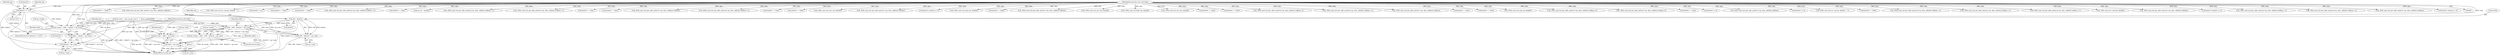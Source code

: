digraph "0_radare2_bbb4af56003c1afdad67af0c4339267ca38b1017@pointer" {
"1001162" [label="(Call,data[1] <= 127)"];
"1000267" [label="(MethodParameterIn,const ut8 *data)"];
"1001167" [label="(Call,op->jump = addr + data[1] + op->size)"];
"1001171" [label="(Call,addr + data[1] + op->size)"];
"1001173" [label="(Call,data[1] + op->size)"];
"1001188" [label="(Call,256 - data[1])"];
"1001185" [label="(Call,addr - (256 - data[1]) + op->size)"];
"1001181" [label="(Call,op->jump = addr - (256 - data[1]) + op->size)"];
"1001196" [label="(Call,op->fail = addr + op->size)"];
"1001200" [label="(Call,addr + op->size)"];
"1001187" [label="(Call,(256 - data[1]) + op->size)"];
"1001415" [label="(Call,data[0] == 0xa9)"];
"1001189" [label="(Literal,256)"];
"1000662" [label="(Call,_6502_anal_esil_get_addr_pattern1 (op, data, addrbuf, buffsize))"];
"1000992" [label="(Call,_6502_anal_esil_inc_reg (op, data[0], \"-\"))"];
"1001310" [label="(Call,data[2] << 8)"];
"1001185" [label="(Call,addr - (256 - data[1]) + op->size)"];
"1001181" [label="(Call,op->jump = addr - (256 - data[1]) + op->size)"];
"1001063" [label="(Call,data[0] == 0xe0)"];
"1000267" [label="(MethodParameterIn,const ut8 *data)"];
"1001198" [label="(Identifier,op)"];
"1001194" [label="(Identifier,op)"];
"1001182" [label="(Call,op->jump)"];
"1001171" [label="(Call,addr + data[1] + op->size)"];
"1001018" [label="(Call,data[0] == 0xc9)"];
"1001576" [label="(Call,_6502_anal_esil_get_addr_pattern3 (op, data, addrbuf, buffsize, 'x'))"];
"1000789" [label="(Call,data[0] == 0x4a)"];
"1001172" [label="(Identifier,addr)"];
"1000306" [label="(Call,op->id = data[0])"];
"1000847" [label="(Call,_6502_anal_esil_get_addr_pattern2 (op, data, addrbuf, buffsize, 'x'))"];
"1000266" [label="(MethodParameterIn,ut64 addr)"];
"1000918" [label="(Call,_6502_anal_esil_get_addr_pattern2 (op, data, addrbuf, buffsize, 'x'))"];
"1000833" [label="(Call,data[0] == 0x2a)"];
"1001174" [label="(Call,data[1])"];
"1001187" [label="(Call,(256 - data[1]) + op->size)"];
"1001201" [label="(Identifier,addr)"];
"1001202" [label="(Call,op->size)"];
"1000746" [label="(Call,data[0] == 0x0a)"];
"1001162" [label="(Call,data[1] <= 127)"];
"1001533" [label="(Call,_6502_anal_esil_get_addr_pattern1 (op, data, addrbuf, buffsize))"];
"1001197" [label="(Call,op->fail)"];
"1001188" [label="(Call,256 - data[1])"];
"1000890" [label="(Call,_6502_anal_esil_get_addr_pattern2 (op, data, addrbuf, buffsize, 'x'))"];
"1001456" [label="(Call,data[0] == 0xa2)"];
"1000876" [label="(Call,data[0] == 0x6a)"];
"1001661" [label="(Call,_6502_anal_esil_mov (op, data[0]))"];
"1001409" [label="(Call,_6502_anal_esil_get_addr_pattern1 (op, data, addrbuf, buffsize))"];
"1001226" [label="(Call,data[1] | data[2] << 8)"];
"1001196" [label="(Call,op->fail = addr + op->size)"];
"1001612" [label="(Call,_6502_anal_esil_push (op, data[0]))"];
"1000527" [label="(Call,data[0] == 0x69)"];
"1001012" [label="(Call,_6502_anal_esil_get_addr_pattern1 (op, data, addrbuf, buffsize))"];
"1001200" [label="(Call,addr + op->size)"];
"1001161" [label="(ControlStructure,if (data[1] <= 127))"];
"1001705" [label="(Call,_6502_anal_esil_mov (op, data[0]))"];
"1000479" [label="(Call,_6502_anal_esil_flags (op, data[0]))"];
"1001168" [label="(Call,op->jump)"];
"1001683" [label="(Call,_6502_anal_esil_mov (op, data[0]))"];
"1000576" [label="(Call,data[0] == 0xe9)"];
"1000625" [label="(Call,data[0] == 0x09)"];
"1000492" [label="(Call,_6502_anal_esil_get_addr_pattern3 (op, data, addrbuf, buffsize, 0))"];
"1001177" [label="(Call,op->size)"];
"1001163" [label="(Call,data[1])"];
"1001554" [label="(Call,_6502_anal_esil_get_addr_pattern2 (op, data, addrbuf, buffsize, 'y'))"];
"1001166" [label="(Literal,127)"];
"1000619" [label="(Call,_6502_anal_esil_get_addr_pattern1 (op, data, addrbuf, buffsize))"];
"1001108" [label="(Call,data[0] == 0xc0)"];
"1001186" [label="(Identifier,addr)"];
"1001190" [label="(Call,data[1])"];
"1000668" [label="(Call,data[0] == 0x29)"];
"1000283" [label="(Call,op->size = snes_op_get_size (1, 1, &snes_op[data[0]]))"];
"1001641" [label="(Call,_6502_anal_esil_pop (op, data[0]))"];
"1001206" [label="(Identifier,op)"];
"1001169" [label="(Identifier,op)"];
"1001183" [label="(Identifier,op)"];
"1001056" [label="(Call,_6502_anal_esil_get_addr_pattern3 (op, data, addrbuf, buffsize, 0))"];
"1001193" [label="(Call,op->size)"];
"1001101" [label="(Call,_6502_anal_esil_get_addr_pattern3 (op, data, addrbuf, buffsize, 0))"];
"1001497" [label="(Call,data[0] == 0xa0)"];
"1001230" [label="(Call,data[2] << 8)"];
"1000570" [label="(Call,_6502_anal_esil_get_addr_pattern1 (op, data, addrbuf, buffsize))"];
"1001167" [label="(Call,op->jump = addr + data[1] + op->size)"];
"1001274" [label="(Call,data[2] << 8)"];
"1000973" [label="(Call,_6502_anal_esil_inc_reg (op, data[0], \"+\"))"];
"1000711" [label="(Call,data[0] == 0x49)"];
"1001449" [label="(Call,_6502_anal_esil_get_addr_pattern2 (op, data, addrbuf, buffsize, 'y'))"];
"1000803" [label="(Call,_6502_anal_esil_get_addr_pattern2 (op, data, addrbuf, buffsize, 'x'))"];
"1000944" [label="(Call,_6502_anal_esil_get_addr_pattern2 (op, data, addrbuf, buffsize, 'x'))"];
"1001205" [label="(Call,_6502_anal_esil_ccall (op, data[0]))"];
"1001715" [label="(MethodReturn,static int)"];
"1000521" [label="(Call,_6502_anal_esil_get_addr_pattern1 (op, data, addrbuf, buffsize))"];
"1001306" [label="(Call,data[1] | data[2] << 8)"];
"1001490" [label="(Call,_6502_anal_esil_get_addr_pattern3 (op, data, addrbuf, buffsize, 'x'))"];
"1000760" [label="(Call,_6502_anal_esil_get_addr_pattern2 (op, data, addrbuf, buffsize, 'x'))"];
"1000705" [label="(Call,_6502_anal_esil_get_addr_pattern1 (op, data, addrbuf, buffsize))"];
"1000322" [label="(Block,)"];
"1001173" [label="(Call,data[1] + op->size)"];
"1001270" [label="(Call,data[1] | data[2] << 8)"];
"1001180" [label="(ControlStructure,else)"];
"1001162" -> "1001161"  [label="AST: "];
"1001162" -> "1001166"  [label="CFG: "];
"1001163" -> "1001162"  [label="AST: "];
"1001166" -> "1001162"  [label="AST: "];
"1001169" -> "1001162"  [label="CFG: "];
"1001183" -> "1001162"  [label="CFG: "];
"1001162" -> "1001715"  [label="DDG: data[1] <= 127"];
"1000267" -> "1001162"  [label="DDG: data"];
"1001162" -> "1001167"  [label="DDG: data[1]"];
"1001162" -> "1001171"  [label="DDG: data[1]"];
"1001162" -> "1001173"  [label="DDG: data[1]"];
"1001162" -> "1001188"  [label="DDG: data[1]"];
"1000267" -> "1000263"  [label="AST: "];
"1000267" -> "1001715"  [label="DDG: data"];
"1000267" -> "1000306"  [label="DDG: data"];
"1000267" -> "1000479"  [label="DDG: data"];
"1000267" -> "1000492"  [label="DDG: data"];
"1000267" -> "1000521"  [label="DDG: data"];
"1000267" -> "1000527"  [label="DDG: data"];
"1000267" -> "1000570"  [label="DDG: data"];
"1000267" -> "1000576"  [label="DDG: data"];
"1000267" -> "1000619"  [label="DDG: data"];
"1000267" -> "1000625"  [label="DDG: data"];
"1000267" -> "1000662"  [label="DDG: data"];
"1000267" -> "1000668"  [label="DDG: data"];
"1000267" -> "1000705"  [label="DDG: data"];
"1000267" -> "1000711"  [label="DDG: data"];
"1000267" -> "1000746"  [label="DDG: data"];
"1000267" -> "1000760"  [label="DDG: data"];
"1000267" -> "1000789"  [label="DDG: data"];
"1000267" -> "1000803"  [label="DDG: data"];
"1000267" -> "1000833"  [label="DDG: data"];
"1000267" -> "1000847"  [label="DDG: data"];
"1000267" -> "1000876"  [label="DDG: data"];
"1000267" -> "1000890"  [label="DDG: data"];
"1000267" -> "1000918"  [label="DDG: data"];
"1000267" -> "1000944"  [label="DDG: data"];
"1000267" -> "1000973"  [label="DDG: data"];
"1000267" -> "1000992"  [label="DDG: data"];
"1000267" -> "1001012"  [label="DDG: data"];
"1000267" -> "1001018"  [label="DDG: data"];
"1000267" -> "1001056"  [label="DDG: data"];
"1000267" -> "1001063"  [label="DDG: data"];
"1000267" -> "1001101"  [label="DDG: data"];
"1000267" -> "1001108"  [label="DDG: data"];
"1000267" -> "1001167"  [label="DDG: data"];
"1000267" -> "1001171"  [label="DDG: data"];
"1000267" -> "1001173"  [label="DDG: data"];
"1000267" -> "1001188"  [label="DDG: data"];
"1000267" -> "1001205"  [label="DDG: data"];
"1000267" -> "1001226"  [label="DDG: data"];
"1000267" -> "1001230"  [label="DDG: data"];
"1000267" -> "1001270"  [label="DDG: data"];
"1000267" -> "1001274"  [label="DDG: data"];
"1000267" -> "1001306"  [label="DDG: data"];
"1000267" -> "1001310"  [label="DDG: data"];
"1000267" -> "1001409"  [label="DDG: data"];
"1000267" -> "1001415"  [label="DDG: data"];
"1000267" -> "1001449"  [label="DDG: data"];
"1000267" -> "1001456"  [label="DDG: data"];
"1000267" -> "1001490"  [label="DDG: data"];
"1000267" -> "1001497"  [label="DDG: data"];
"1000267" -> "1001533"  [label="DDG: data"];
"1000267" -> "1001554"  [label="DDG: data"];
"1000267" -> "1001576"  [label="DDG: data"];
"1000267" -> "1001612"  [label="DDG: data"];
"1000267" -> "1001641"  [label="DDG: data"];
"1000267" -> "1001661"  [label="DDG: data"];
"1000267" -> "1001683"  [label="DDG: data"];
"1000267" -> "1001705"  [label="DDG: data"];
"1001167" -> "1001161"  [label="AST: "];
"1001167" -> "1001171"  [label="CFG: "];
"1001168" -> "1001167"  [label="AST: "];
"1001171" -> "1001167"  [label="AST: "];
"1001198" -> "1001167"  [label="CFG: "];
"1001167" -> "1001715"  [label="DDG: op->jump"];
"1001167" -> "1001715"  [label="DDG: addr + data[1] + op->size"];
"1000266" -> "1001167"  [label="DDG: addr"];
"1000283" -> "1001167"  [label="DDG: op->size"];
"1001171" -> "1001173"  [label="CFG: "];
"1001172" -> "1001171"  [label="AST: "];
"1001173" -> "1001171"  [label="AST: "];
"1001171" -> "1001715"  [label="DDG: data[1] + op->size"];
"1000266" -> "1001171"  [label="DDG: addr"];
"1000283" -> "1001171"  [label="DDG: op->size"];
"1001173" -> "1001177"  [label="CFG: "];
"1001174" -> "1001173"  [label="AST: "];
"1001177" -> "1001173"  [label="AST: "];
"1001173" -> "1001715"  [label="DDG: data[1]"];
"1000283" -> "1001173"  [label="DDG: op->size"];
"1001188" -> "1001187"  [label="AST: "];
"1001188" -> "1001190"  [label="CFG: "];
"1001189" -> "1001188"  [label="AST: "];
"1001190" -> "1001188"  [label="AST: "];
"1001194" -> "1001188"  [label="CFG: "];
"1001188" -> "1001715"  [label="DDG: data[1]"];
"1001188" -> "1001185"  [label="DDG: 256"];
"1001188" -> "1001185"  [label="DDG: data[1]"];
"1001188" -> "1001187"  [label="DDG: 256"];
"1001188" -> "1001187"  [label="DDG: data[1]"];
"1001185" -> "1001181"  [label="AST: "];
"1001185" -> "1001187"  [label="CFG: "];
"1001186" -> "1001185"  [label="AST: "];
"1001187" -> "1001185"  [label="AST: "];
"1001181" -> "1001185"  [label="CFG: "];
"1001185" -> "1001715"  [label="DDG: (256 - data[1]) + op->size"];
"1001185" -> "1001181"  [label="DDG: addr"];
"1001185" -> "1001181"  [label="DDG: (256 - data[1]) + op->size"];
"1000266" -> "1001185"  [label="DDG: addr"];
"1000283" -> "1001185"  [label="DDG: op->size"];
"1001185" -> "1001196"  [label="DDG: addr"];
"1001185" -> "1001200"  [label="DDG: addr"];
"1001181" -> "1001180"  [label="AST: "];
"1001182" -> "1001181"  [label="AST: "];
"1001198" -> "1001181"  [label="CFG: "];
"1001181" -> "1001715"  [label="DDG: addr - (256 - data[1]) + op->size"];
"1001181" -> "1001715"  [label="DDG: op->jump"];
"1001196" -> "1000322"  [label="AST: "];
"1001196" -> "1001200"  [label="CFG: "];
"1001197" -> "1001196"  [label="AST: "];
"1001200" -> "1001196"  [label="AST: "];
"1001206" -> "1001196"  [label="CFG: "];
"1001196" -> "1001715"  [label="DDG: op->fail"];
"1001196" -> "1001715"  [label="DDG: addr + op->size"];
"1000266" -> "1001196"  [label="DDG: addr"];
"1000283" -> "1001196"  [label="DDG: op->size"];
"1001200" -> "1001202"  [label="CFG: "];
"1001201" -> "1001200"  [label="AST: "];
"1001202" -> "1001200"  [label="AST: "];
"1001200" -> "1001715"  [label="DDG: op->size"];
"1001200" -> "1001715"  [label="DDG: addr"];
"1000266" -> "1001200"  [label="DDG: addr"];
"1000283" -> "1001200"  [label="DDG: op->size"];
"1001187" -> "1001193"  [label="CFG: "];
"1001193" -> "1001187"  [label="AST: "];
"1001187" -> "1001715"  [label="DDG: 256 - data[1]"];
"1000283" -> "1001187"  [label="DDG: op->size"];
}
